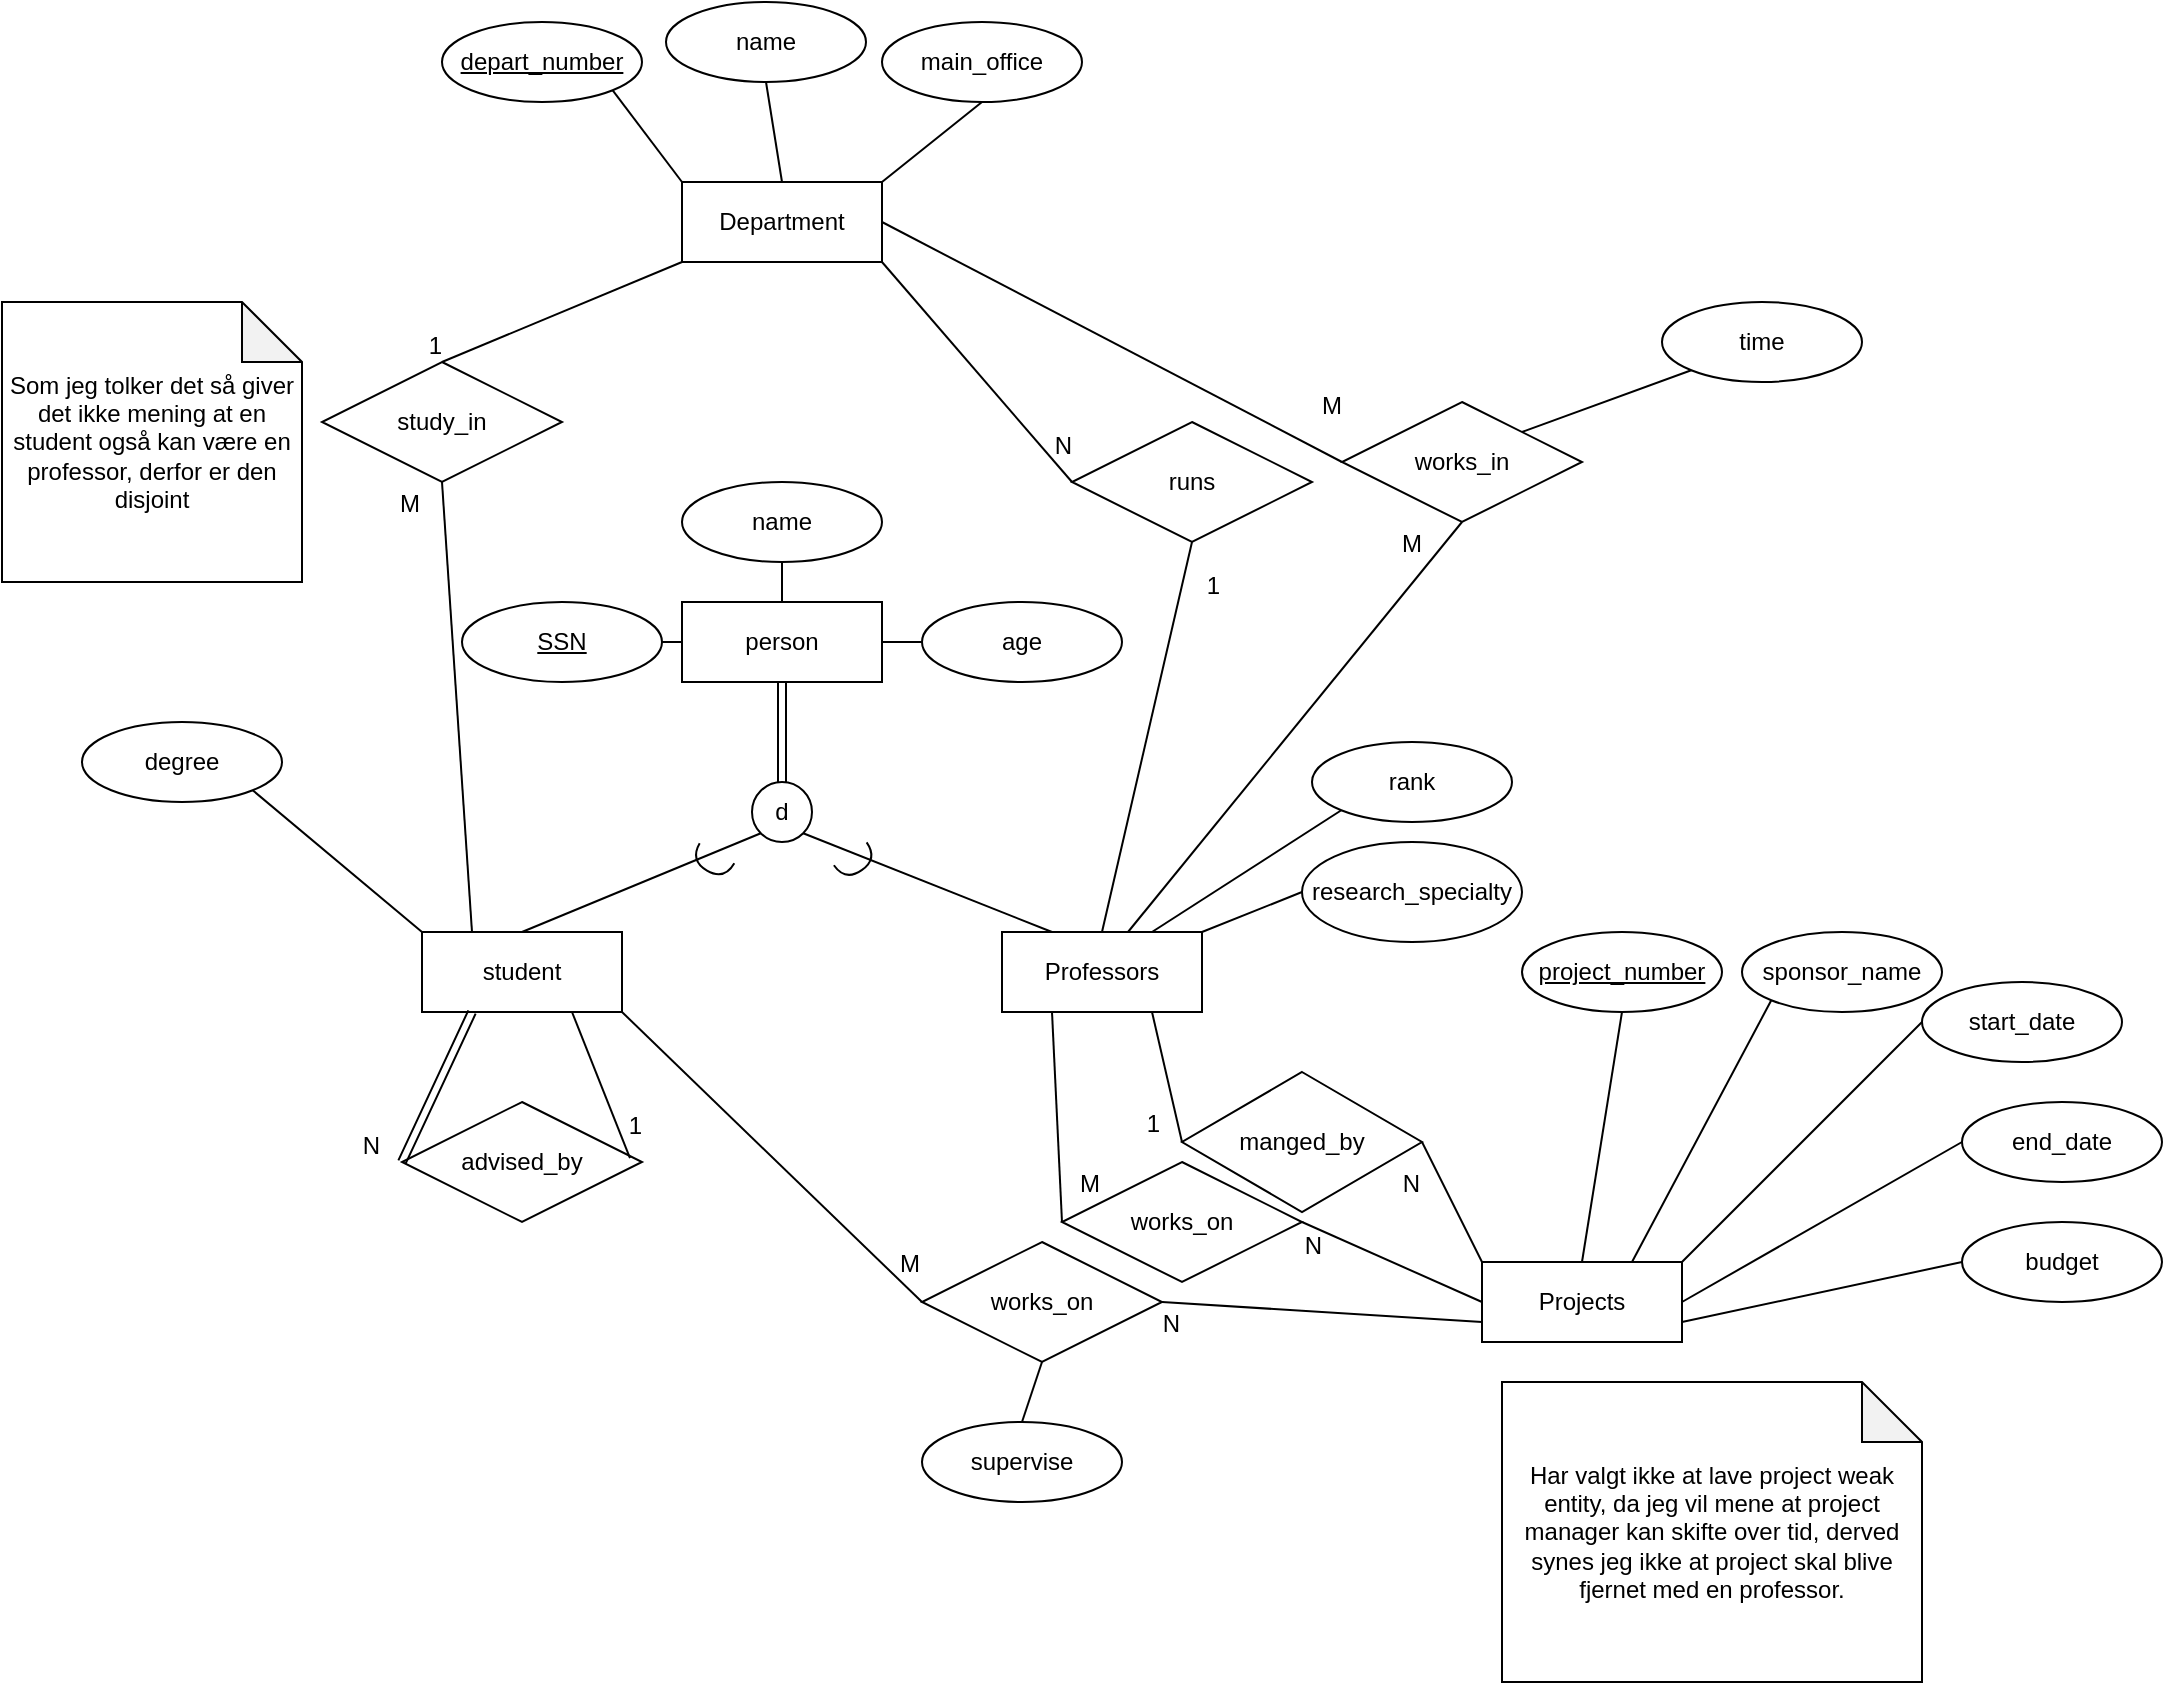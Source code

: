 <mxfile version="14.6.13" type="device"><diagram id="WeHxyg2TFQhjZ8YSKzwr" name="Side-1"><mxGraphModel dx="1527" dy="1982" grid="1" gridSize="10" guides="1" tooltips="1" connect="1" arrows="1" fold="1" page="1" pageScale="1" pageWidth="827" pageHeight="1169" math="0" shadow="0"><root><mxCell id="0"/><mxCell id="1" parent="0"/><mxCell id="PWp5WpvIh0rOCQLWlAH9-1" value="Professors" style="whiteSpace=wrap;html=1;align=center;" vertex="1" parent="1"><mxGeometry x="170" y="165" width="100" height="40" as="geometry"/></mxCell><mxCell id="PWp5WpvIh0rOCQLWlAH9-2" value="Projects" style="whiteSpace=wrap;html=1;align=center;" vertex="1" parent="1"><mxGeometry x="410" y="330" width="100" height="40" as="geometry"/></mxCell><mxCell id="PWp5WpvIh0rOCQLWlAH9-8" value="SSN" style="ellipse;whiteSpace=wrap;html=1;align=center;fontStyle=4;" vertex="1" parent="1"><mxGeometry x="-100" width="100" height="40" as="geometry"/></mxCell><mxCell id="PWp5WpvIh0rOCQLWlAH9-10" value="name" style="ellipse;whiteSpace=wrap;html=1;align=center;" vertex="1" parent="1"><mxGeometry x="10" y="-60" width="100" height="40" as="geometry"/></mxCell><mxCell id="PWp5WpvIh0rOCQLWlAH9-11" value="age" style="ellipse;whiteSpace=wrap;html=1;align=center;" vertex="1" parent="1"><mxGeometry x="130" width="100" height="40" as="geometry"/></mxCell><mxCell id="PWp5WpvIh0rOCQLWlAH9-12" value="rank" style="ellipse;whiteSpace=wrap;html=1;align=center;" vertex="1" parent="1"><mxGeometry x="325" y="70" width="100" height="40" as="geometry"/></mxCell><mxCell id="PWp5WpvIh0rOCQLWlAH9-13" value="project_number" style="ellipse;whiteSpace=wrap;html=1;align=center;fontStyle=4;" vertex="1" parent="1"><mxGeometry x="430" y="165" width="100" height="40" as="geometry"/></mxCell><mxCell id="PWp5WpvIh0rOCQLWlAH9-14" value="sponsor_name" style="ellipse;whiteSpace=wrap;html=1;align=center;" vertex="1" parent="1"><mxGeometry x="540" y="165" width="100" height="40" as="geometry"/></mxCell><mxCell id="PWp5WpvIh0rOCQLWlAH9-15" value="start_date" style="ellipse;whiteSpace=wrap;html=1;align=center;" vertex="1" parent="1"><mxGeometry x="630" y="190" width="100" height="40" as="geometry"/></mxCell><mxCell id="PWp5WpvIh0rOCQLWlAH9-16" value="end_date" style="ellipse;whiteSpace=wrap;html=1;align=center;" vertex="1" parent="1"><mxGeometry x="650" y="250" width="100" height="40" as="geometry"/></mxCell><mxCell id="PWp5WpvIh0rOCQLWlAH9-17" value="budget" style="ellipse;whiteSpace=wrap;html=1;align=center;" vertex="1" parent="1"><mxGeometry x="650" y="310" width="100" height="40" as="geometry"/></mxCell><mxCell id="PWp5WpvIh0rOCQLWlAH9-18" value="research_specialty" style="ellipse;whiteSpace=wrap;html=1;align=center;" vertex="1" parent="1"><mxGeometry x="320" y="120" width="110" height="50" as="geometry"/></mxCell><mxCell id="PWp5WpvIh0rOCQLWlAH9-19" value="" style="endArrow=none;html=1;entryX=0;entryY=0.5;entryDx=0;entryDy=0;exitX=1;exitY=0;exitDx=0;exitDy=0;" edge="1" parent="1" source="PWp5WpvIh0rOCQLWlAH9-1" target="PWp5WpvIh0rOCQLWlAH9-18"><mxGeometry width="50" height="50" relative="1" as="geometry"><mxPoint x="200" y="440" as="sourcePoint"/><mxPoint x="250" y="390" as="targetPoint"/></mxGeometry></mxCell><mxCell id="PWp5WpvIh0rOCQLWlAH9-20" value="" style="endArrow=none;html=1;exitX=0;exitY=1;exitDx=0;exitDy=0;entryX=0.75;entryY=0;entryDx=0;entryDy=0;" edge="1" parent="1" source="PWp5WpvIh0rOCQLWlAH9-12" target="PWp5WpvIh0rOCQLWlAH9-1"><mxGeometry width="50" height="50" relative="1" as="geometry"><mxPoint x="200" y="440" as="sourcePoint"/><mxPoint x="250" y="390" as="targetPoint"/></mxGeometry></mxCell><mxCell id="PWp5WpvIh0rOCQLWlAH9-21" value="" style="endArrow=none;html=1;exitX=0;exitY=0.5;exitDx=0;exitDy=0;entryX=1;entryY=0.5;entryDx=0;entryDy=0;" edge="1" parent="1" source="PWp5WpvIh0rOCQLWlAH9-11" target="PWp5WpvIh0rOCQLWlAH9-29"><mxGeometry width="50" height="50" relative="1" as="geometry"><mxPoint x="200" y="510" as="sourcePoint"/><mxPoint x="250" y="460" as="targetPoint"/></mxGeometry></mxCell><mxCell id="PWp5WpvIh0rOCQLWlAH9-22" value="" style="endArrow=none;html=1;exitX=0.5;exitY=1;exitDx=0;exitDy=0;entryX=0.5;entryY=0;entryDx=0;entryDy=0;" edge="1" parent="1" source="PWp5WpvIh0rOCQLWlAH9-10" target="PWp5WpvIh0rOCQLWlAH9-29"><mxGeometry width="50" height="50" relative="1" as="geometry"><mxPoint x="200" y="510" as="sourcePoint"/><mxPoint x="250" y="460" as="targetPoint"/></mxGeometry></mxCell><mxCell id="PWp5WpvIh0rOCQLWlAH9-23" value="" style="endArrow=none;html=1;entryX=0;entryY=0.5;entryDx=0;entryDy=0;" edge="1" parent="1" target="PWp5WpvIh0rOCQLWlAH9-29"><mxGeometry width="50" height="50" relative="1" as="geometry"><mxPoint y="20" as="sourcePoint"/><mxPoint x="250" y="460" as="targetPoint"/></mxGeometry></mxCell><mxCell id="PWp5WpvIh0rOCQLWlAH9-24" value="" style="endArrow=none;html=1;entryX=0;entryY=0.5;entryDx=0;entryDy=0;exitX=1;exitY=0.75;exitDx=0;exitDy=0;" edge="1" parent="1" source="PWp5WpvIh0rOCQLWlAH9-2" target="PWp5WpvIh0rOCQLWlAH9-17"><mxGeometry width="50" height="50" relative="1" as="geometry"><mxPoint x="480" y="440" as="sourcePoint"/><mxPoint x="530" y="390" as="targetPoint"/></mxGeometry></mxCell><mxCell id="PWp5WpvIh0rOCQLWlAH9-25" value="" style="endArrow=none;html=1;entryX=0;entryY=0.5;entryDx=0;entryDy=0;exitX=1;exitY=0.5;exitDx=0;exitDy=0;" edge="1" parent="1" source="PWp5WpvIh0rOCQLWlAH9-2" target="PWp5WpvIh0rOCQLWlAH9-16"><mxGeometry width="50" height="50" relative="1" as="geometry"><mxPoint x="480" y="440" as="sourcePoint"/><mxPoint x="530" y="390" as="targetPoint"/></mxGeometry></mxCell><mxCell id="PWp5WpvIh0rOCQLWlAH9-26" value="" style="endArrow=none;html=1;entryX=0;entryY=0.5;entryDx=0;entryDy=0;exitX=1;exitY=0;exitDx=0;exitDy=0;" edge="1" parent="1" source="PWp5WpvIh0rOCQLWlAH9-2" target="PWp5WpvIh0rOCQLWlAH9-15"><mxGeometry width="50" height="50" relative="1" as="geometry"><mxPoint x="480" y="440" as="sourcePoint"/><mxPoint x="530" y="390" as="targetPoint"/></mxGeometry></mxCell><mxCell id="PWp5WpvIh0rOCQLWlAH9-27" value="" style="endArrow=none;html=1;entryX=0;entryY=1;entryDx=0;entryDy=0;exitX=0.75;exitY=0;exitDx=0;exitDy=0;" edge="1" parent="1" source="PWp5WpvIh0rOCQLWlAH9-2" target="PWp5WpvIh0rOCQLWlAH9-14"><mxGeometry width="50" height="50" relative="1" as="geometry"><mxPoint x="480" y="440" as="sourcePoint"/><mxPoint x="530" y="390" as="targetPoint"/></mxGeometry></mxCell><mxCell id="PWp5WpvIh0rOCQLWlAH9-28" value="" style="endArrow=none;html=1;entryX=0.5;entryY=1;entryDx=0;entryDy=0;exitX=0.5;exitY=0;exitDx=0;exitDy=0;" edge="1" parent="1" source="PWp5WpvIh0rOCQLWlAH9-2" target="PWp5WpvIh0rOCQLWlAH9-13"><mxGeometry width="50" height="50" relative="1" as="geometry"><mxPoint x="480" y="440" as="sourcePoint"/><mxPoint x="530" y="390" as="targetPoint"/></mxGeometry></mxCell><mxCell id="PWp5WpvIh0rOCQLWlAH9-29" value="person" style="whiteSpace=wrap;html=1;align=center;" vertex="1" parent="1"><mxGeometry x="10" width="100" height="40" as="geometry"/></mxCell><mxCell id="PWp5WpvIh0rOCQLWlAH9-30" value="d" style="ellipse;whiteSpace=wrap;html=1;aspect=fixed;" vertex="1" parent="1"><mxGeometry x="45" y="90" width="30" height="30" as="geometry"/></mxCell><mxCell id="PWp5WpvIh0rOCQLWlAH9-31" value="Som jeg tolker det så giver det ikke mening at en student også kan være en professor, derfor er den disjoint" style="shape=note;whiteSpace=wrap;html=1;backgroundOutline=1;darkOpacity=0.05;" vertex="1" parent="1"><mxGeometry x="-330" y="-150" width="150" height="140" as="geometry"/></mxCell><mxCell id="PWp5WpvIh0rOCQLWlAH9-32" value="student" style="whiteSpace=wrap;html=1;align=center;" vertex="1" parent="1"><mxGeometry x="-120" y="165" width="100" height="40" as="geometry"/></mxCell><mxCell id="PWp5WpvIh0rOCQLWlAH9-33" value="" style="endArrow=none;html=1;exitX=0.5;exitY=0;exitDx=0;exitDy=0;entryX=0;entryY=1;entryDx=0;entryDy=0;" edge="1" parent="1" source="PWp5WpvIh0rOCQLWlAH9-32" target="PWp5WpvIh0rOCQLWlAH9-30"><mxGeometry width="50" height="50" relative="1" as="geometry"><mxPoint x="40" y="190" as="sourcePoint"/><mxPoint x="90" y="140" as="targetPoint"/></mxGeometry></mxCell><mxCell id="PWp5WpvIh0rOCQLWlAH9-35" value="" style="endArrow=none;html=1;exitX=0.25;exitY=0;exitDx=0;exitDy=0;entryX=1;entryY=1;entryDx=0;entryDy=0;" edge="1" parent="1" source="PWp5WpvIh0rOCQLWlAH9-1" target="PWp5WpvIh0rOCQLWlAH9-30"><mxGeometry width="50" height="50" relative="1" as="geometry"><mxPoint x="-60" y="175" as="sourcePoint"/><mxPoint x="59.393" y="55.607" as="targetPoint"/></mxGeometry></mxCell><mxCell id="PWp5WpvIh0rOCQLWlAH9-36" value="" style="shape=link;html=1;rounded=0;exitX=0.5;exitY=1;exitDx=0;exitDy=0;entryX=0.5;entryY=0;entryDx=0;entryDy=0;" edge="1" parent="1" source="PWp5WpvIh0rOCQLWlAH9-29" target="PWp5WpvIh0rOCQLWlAH9-30"><mxGeometry relative="1" as="geometry"><mxPoint x="-10" y="230" as="sourcePoint"/><mxPoint x="150" y="230" as="targetPoint"/></mxGeometry></mxCell><mxCell id="PWp5WpvIh0rOCQLWlAH9-38" value="" style="shape=requiredInterface;html=1;verticalLabelPosition=bottom;rotation=55;" vertex="1" parent="1"><mxGeometry x="92" y="120" width="10" height="20" as="geometry"/></mxCell><mxCell id="PWp5WpvIh0rOCQLWlAH9-39" value="" style="shape=requiredInterface;html=1;verticalLabelPosition=bottom;rotation=120;" vertex="1" parent="1"><mxGeometry x="20" y="120" width="10" height="20" as="geometry"/></mxCell><mxCell id="PWp5WpvIh0rOCQLWlAH9-41" value="degree" style="ellipse;whiteSpace=wrap;html=1;align=center;" vertex="1" parent="1"><mxGeometry x="-290" y="60" width="100" height="40" as="geometry"/></mxCell><mxCell id="PWp5WpvIh0rOCQLWlAH9-42" value="" style="endArrow=none;html=1;exitX=1;exitY=1;exitDx=0;exitDy=0;entryX=0;entryY=0;entryDx=0;entryDy=0;" edge="1" parent="1" source="PWp5WpvIh0rOCQLWlAH9-41" target="PWp5WpvIh0rOCQLWlAH9-32"><mxGeometry width="50" height="50" relative="1" as="geometry"><mxPoint x="40" y="190" as="sourcePoint"/><mxPoint x="90" y="140" as="targetPoint"/></mxGeometry></mxCell><mxCell id="PWp5WpvIh0rOCQLWlAH9-43" value="manged_by" style="shape=rhombus;perimeter=rhombusPerimeter;whiteSpace=wrap;html=1;align=center;" vertex="1" parent="1"><mxGeometry x="260" y="235" width="120" height="70" as="geometry"/></mxCell><mxCell id="PWp5WpvIh0rOCQLWlAH9-44" value="" style="endArrow=none;html=1;rounded=0;exitX=0.75;exitY=1;exitDx=0;exitDy=0;entryX=0;entryY=0.5;entryDx=0;entryDy=0;" edge="1" parent="1" source="PWp5WpvIh0rOCQLWlAH9-1" target="PWp5WpvIh0rOCQLWlAH9-43"><mxGeometry relative="1" as="geometry"><mxPoint x="260" y="260" as="sourcePoint"/><mxPoint x="420" y="260" as="targetPoint"/></mxGeometry></mxCell><mxCell id="PWp5WpvIh0rOCQLWlAH9-45" value="1" style="resizable=0;html=1;align=right;verticalAlign=bottom;" connectable="0" vertex="1" parent="PWp5WpvIh0rOCQLWlAH9-44"><mxGeometry x="1" relative="1" as="geometry"><mxPoint x="-10" as="offset"/></mxGeometry></mxCell><mxCell id="PWp5WpvIh0rOCQLWlAH9-46" value="" style="endArrow=none;html=1;rounded=0;exitX=1;exitY=0.5;exitDx=0;exitDy=0;entryX=0;entryY=0;entryDx=0;entryDy=0;" edge="1" parent="1" source="PWp5WpvIh0rOCQLWlAH9-43" target="PWp5WpvIh0rOCQLWlAH9-2"><mxGeometry relative="1" as="geometry"><mxPoint x="260" y="260" as="sourcePoint"/><mxPoint x="420" y="260" as="targetPoint"/></mxGeometry></mxCell><mxCell id="PWp5WpvIh0rOCQLWlAH9-47" value="N" style="resizable=0;html=1;align=right;verticalAlign=bottom;" connectable="0" vertex="1" parent="PWp5WpvIh0rOCQLWlAH9-46"><mxGeometry x="1" relative="1" as="geometry"><mxPoint x="-30" y="-30" as="offset"/></mxGeometry></mxCell><mxCell id="PWp5WpvIh0rOCQLWlAH9-48" value="works_on" style="shape=rhombus;perimeter=rhombusPerimeter;whiteSpace=wrap;html=1;align=center;" vertex="1" parent="1"><mxGeometry x="200" y="280" width="120" height="60" as="geometry"/></mxCell><mxCell id="PWp5WpvIh0rOCQLWlAH9-49" value="" style="endArrow=none;html=1;rounded=0;exitX=0.25;exitY=1;exitDx=0;exitDy=0;entryX=0;entryY=0.5;entryDx=0;entryDy=0;" edge="1" parent="1" source="PWp5WpvIh0rOCQLWlAH9-1" target="PWp5WpvIh0rOCQLWlAH9-48"><mxGeometry relative="1" as="geometry"><mxPoint x="230" y="260" as="sourcePoint"/><mxPoint x="390" y="260" as="targetPoint"/></mxGeometry></mxCell><mxCell id="PWp5WpvIh0rOCQLWlAH9-50" value="M" style="resizable=0;html=1;align=right;verticalAlign=bottom;" connectable="0" vertex="1" parent="PWp5WpvIh0rOCQLWlAH9-49"><mxGeometry x="1" relative="1" as="geometry"><mxPoint x="20" y="-10" as="offset"/></mxGeometry></mxCell><mxCell id="PWp5WpvIh0rOCQLWlAH9-51" value="" style="endArrow=none;html=1;rounded=0;exitX=1;exitY=0.5;exitDx=0;exitDy=0;entryX=0;entryY=0.5;entryDx=0;entryDy=0;" edge="1" parent="1" source="PWp5WpvIh0rOCQLWlAH9-48" target="PWp5WpvIh0rOCQLWlAH9-2"><mxGeometry relative="1" as="geometry"><mxPoint x="205" y="215" as="sourcePoint"/><mxPoint x="210" y="320" as="targetPoint"/></mxGeometry></mxCell><mxCell id="PWp5WpvIh0rOCQLWlAH9-52" value="N" style="resizable=0;html=1;align=right;verticalAlign=bottom;" connectable="0" vertex="1" parent="PWp5WpvIh0rOCQLWlAH9-51"><mxGeometry x="1" relative="1" as="geometry"><mxPoint x="-80" y="-20" as="offset"/></mxGeometry></mxCell><mxCell id="PWp5WpvIh0rOCQLWlAH9-53" value="works_on" style="shape=rhombus;perimeter=rhombusPerimeter;whiteSpace=wrap;html=1;align=center;" vertex="1" parent="1"><mxGeometry x="130" y="320" width="120" height="60" as="geometry"/></mxCell><mxCell id="PWp5WpvIh0rOCQLWlAH9-54" value="" style="endArrow=none;html=1;rounded=0;exitX=1;exitY=1;exitDx=0;exitDy=0;entryX=0;entryY=0.5;entryDx=0;entryDy=0;" edge="1" parent="1" source="PWp5WpvIh0rOCQLWlAH9-32" target="PWp5WpvIh0rOCQLWlAH9-53"><mxGeometry relative="1" as="geometry"><mxPoint x="60" y="260" as="sourcePoint"/><mxPoint x="220" y="260" as="targetPoint"/></mxGeometry></mxCell><mxCell id="PWp5WpvIh0rOCQLWlAH9-55" value="M" style="resizable=0;html=1;align=right;verticalAlign=bottom;" connectable="0" vertex="1" parent="PWp5WpvIh0rOCQLWlAH9-54"><mxGeometry x="1" relative="1" as="geometry"><mxPoint y="-10" as="offset"/></mxGeometry></mxCell><mxCell id="PWp5WpvIh0rOCQLWlAH9-56" value="" style="endArrow=none;html=1;rounded=0;entryX=1;entryY=0.5;entryDx=0;entryDy=0;exitX=0;exitY=0.75;exitDx=0;exitDy=0;" edge="1" parent="1" source="PWp5WpvIh0rOCQLWlAH9-2" target="PWp5WpvIh0rOCQLWlAH9-53"><mxGeometry relative="1" as="geometry"><mxPoint x="60" y="260" as="sourcePoint"/><mxPoint x="220" y="260" as="targetPoint"/></mxGeometry></mxCell><mxCell id="PWp5WpvIh0rOCQLWlAH9-57" value="N" style="resizable=0;html=1;align=right;verticalAlign=bottom;" connectable="0" vertex="1" parent="PWp5WpvIh0rOCQLWlAH9-56"><mxGeometry x="1" relative="1" as="geometry"><mxPoint x="10" y="20" as="offset"/></mxGeometry></mxCell><mxCell id="PWp5WpvIh0rOCQLWlAH9-58" value="supervise" style="ellipse;whiteSpace=wrap;html=1;align=center;" vertex="1" parent="1"><mxGeometry x="130" y="410" width="100" height="40" as="geometry"/></mxCell><mxCell id="PWp5WpvIh0rOCQLWlAH9-59" value="" style="endArrow=none;html=1;exitX=0.5;exitY=0;exitDx=0;exitDy=0;entryX=0.5;entryY=1;entryDx=0;entryDy=0;" edge="1" parent="1" source="PWp5WpvIh0rOCQLWlAH9-58" target="PWp5WpvIh0rOCQLWlAH9-53"><mxGeometry width="50" height="50" relative="1" as="geometry"><mxPoint x="110" y="290" as="sourcePoint"/><mxPoint x="160" y="240" as="targetPoint"/></mxGeometry></mxCell><mxCell id="PWp5WpvIh0rOCQLWlAH9-61" value="Department" style="whiteSpace=wrap;html=1;align=center;" vertex="1" parent="1"><mxGeometry x="10" y="-210" width="100" height="40" as="geometry"/></mxCell><mxCell id="PWp5WpvIh0rOCQLWlAH9-62" value="" style="endArrow=none;html=1;entryX=0.5;entryY=1;entryDx=0;entryDy=0;exitX=0.5;exitY=0;exitDx=0;exitDy=0;" edge="1" parent="1" source="PWp5WpvIh0rOCQLWlAH9-61" target="PWp5WpvIh0rOCQLWlAH9-67"><mxGeometry width="50" height="50" relative="1" as="geometry"><mxPoint x="70" y="-120" as="sourcePoint"/><mxPoint x="230" y="-90" as="targetPoint"/></mxGeometry></mxCell><mxCell id="PWp5WpvIh0rOCQLWlAH9-63" value="" style="endArrow=none;html=1;entryX=1;entryY=0;entryDx=0;entryDy=0;exitX=0.5;exitY=1;exitDx=0;exitDy=0;" edge="1" parent="1" source="PWp5WpvIh0rOCQLWlAH9-68" target="PWp5WpvIh0rOCQLWlAH9-61"><mxGeometry width="50" height="50" relative="1" as="geometry"><mxPoint x="180" y="-220" as="sourcePoint"/><mxPoint x="190" y="-140" as="targetPoint"/></mxGeometry></mxCell><mxCell id="PWp5WpvIh0rOCQLWlAH9-64" value="" style="endArrow=none;html=1;exitX=1;exitY=1;exitDx=0;exitDy=0;entryX=0;entryY=0;entryDx=0;entryDy=0;" edge="1" parent="1" source="PWp5WpvIh0rOCQLWlAH9-66" target="PWp5WpvIh0rOCQLWlAH9-61"><mxGeometry width="50" height="50" relative="1" as="geometry"><mxPoint x="-20" y="-140" as="sourcePoint"/><mxPoint x="20" y="-130" as="targetPoint"/></mxGeometry></mxCell><mxCell id="PWp5WpvIh0rOCQLWlAH9-65" value="Har valgt ikke at lave project weak entity, da jeg vil mene at project manager kan skifte over tid, derved synes jeg ikke at project skal blive fjernet med en professor." style="shape=note;whiteSpace=wrap;html=1;backgroundOutline=1;darkOpacity=0.05;" vertex="1" parent="1"><mxGeometry x="420" y="390" width="210" height="150" as="geometry"/></mxCell><mxCell id="PWp5WpvIh0rOCQLWlAH9-66" value="depart_number" style="ellipse;whiteSpace=wrap;html=1;align=center;fontStyle=4;" vertex="1" parent="1"><mxGeometry x="-110" y="-290" width="100" height="40" as="geometry"/></mxCell><mxCell id="PWp5WpvIh0rOCQLWlAH9-67" value="name" style="ellipse;whiteSpace=wrap;html=1;align=center;" vertex="1" parent="1"><mxGeometry x="2" y="-300" width="100" height="40" as="geometry"/></mxCell><mxCell id="PWp5WpvIh0rOCQLWlAH9-68" value="main_office" style="ellipse;whiteSpace=wrap;html=1;align=center;" vertex="1" parent="1"><mxGeometry x="110" y="-290" width="100" height="40" as="geometry"/></mxCell><mxCell id="PWp5WpvIh0rOCQLWlAH9-69" value="runs" style="shape=rhombus;perimeter=rhombusPerimeter;whiteSpace=wrap;html=1;align=center;" vertex="1" parent="1"><mxGeometry x="205" y="-90" width="120" height="60" as="geometry"/></mxCell><mxCell id="PWp5WpvIh0rOCQLWlAH9-70" value="" style="endArrow=none;html=1;rounded=0;exitX=1;exitY=1;exitDx=0;exitDy=0;entryX=0;entryY=0.5;entryDx=0;entryDy=0;" edge="1" parent="1" source="PWp5WpvIh0rOCQLWlAH9-61" target="PWp5WpvIh0rOCQLWlAH9-69"><mxGeometry relative="1" as="geometry"><mxPoint x="120" y="-130" as="sourcePoint"/><mxPoint x="170" y="-80" as="targetPoint"/></mxGeometry></mxCell><mxCell id="PWp5WpvIh0rOCQLWlAH9-71" value="N" style="resizable=0;html=1;align=right;verticalAlign=bottom;" connectable="0" vertex="1" parent="PWp5WpvIh0rOCQLWlAH9-70"><mxGeometry x="1" relative="1" as="geometry"><mxPoint y="-10" as="offset"/></mxGeometry></mxCell><mxCell id="PWp5WpvIh0rOCQLWlAH9-72" value="" style="endArrow=none;html=1;rounded=0;entryX=0.5;entryY=1;entryDx=0;entryDy=0;exitX=0.5;exitY=0;exitDx=0;exitDy=0;" edge="1" parent="1" source="PWp5WpvIh0rOCQLWlAH9-1" target="PWp5WpvIh0rOCQLWlAH9-69"><mxGeometry relative="1" as="geometry"><mxPoint x="10" y="-80" as="sourcePoint"/><mxPoint x="170" y="-80" as="targetPoint"/></mxGeometry></mxCell><mxCell id="PWp5WpvIh0rOCQLWlAH9-73" value="1" style="resizable=0;html=1;align=right;verticalAlign=bottom;" connectable="0" vertex="1" parent="PWp5WpvIh0rOCQLWlAH9-72"><mxGeometry x="1" relative="1" as="geometry"><mxPoint x="15" y="30" as="offset"/></mxGeometry></mxCell><mxCell id="PWp5WpvIh0rOCQLWlAH9-74" value="works_in" style="shape=rhombus;perimeter=rhombusPerimeter;whiteSpace=wrap;html=1;align=center;" vertex="1" parent="1"><mxGeometry x="340" y="-100" width="120" height="60" as="geometry"/></mxCell><mxCell id="PWp5WpvIh0rOCQLWlAH9-75" value="" style="endArrow=none;html=1;rounded=0;exitX=0.63;exitY=0;exitDx=0;exitDy=0;exitPerimeter=0;entryX=0.5;entryY=1;entryDx=0;entryDy=0;" edge="1" parent="1" source="PWp5WpvIh0rOCQLWlAH9-1" target="PWp5WpvIh0rOCQLWlAH9-74"><mxGeometry relative="1" as="geometry"><mxPoint x="220" y="-80" as="sourcePoint"/><mxPoint x="380" y="-80" as="targetPoint"/></mxGeometry></mxCell><mxCell id="PWp5WpvIh0rOCQLWlAH9-76" value="M" style="resizable=0;html=1;align=right;verticalAlign=bottom;" connectable="0" vertex="1" parent="PWp5WpvIh0rOCQLWlAH9-75"><mxGeometry x="1" relative="1" as="geometry"><mxPoint x="-20" y="20" as="offset"/></mxGeometry></mxCell><mxCell id="PWp5WpvIh0rOCQLWlAH9-77" value="" style="endArrow=none;html=1;rounded=0;exitX=1;exitY=0.5;exitDx=0;exitDy=0;" edge="1" parent="1" source="PWp5WpvIh0rOCQLWlAH9-61"><mxGeometry relative="1" as="geometry"><mxPoint x="243" y="175" as="sourcePoint"/><mxPoint x="340" y="-70" as="targetPoint"/></mxGeometry></mxCell><mxCell id="PWp5WpvIh0rOCQLWlAH9-78" value="M" style="resizable=0;html=1;align=right;verticalAlign=bottom;" connectable="0" vertex="1" parent="PWp5WpvIh0rOCQLWlAH9-77"><mxGeometry x="1" relative="1" as="geometry"><mxPoint y="-20" as="offset"/></mxGeometry></mxCell><mxCell id="PWp5WpvIh0rOCQLWlAH9-79" value="time" style="ellipse;whiteSpace=wrap;html=1;align=center;" vertex="1" parent="1"><mxGeometry x="500" y="-150" width="100" height="40" as="geometry"/></mxCell><mxCell id="PWp5WpvIh0rOCQLWlAH9-83" value="" style="endArrow=none;html=1;exitX=0;exitY=1;exitDx=0;exitDy=0;entryX=1;entryY=0;entryDx=0;entryDy=0;" edge="1" parent="1" source="PWp5WpvIh0rOCQLWlAH9-79" target="PWp5WpvIh0rOCQLWlAH9-74"><mxGeometry width="50" height="50" relative="1" as="geometry"><mxPoint x="280" y="-50" as="sourcePoint"/><mxPoint x="440" y="-140" as="targetPoint"/></mxGeometry></mxCell><mxCell id="PWp5WpvIh0rOCQLWlAH9-84" value="study_in" style="shape=rhombus;perimeter=rhombusPerimeter;whiteSpace=wrap;html=1;align=center;" vertex="1" parent="1"><mxGeometry x="-170" y="-120" width="120" height="60" as="geometry"/></mxCell><mxCell id="PWp5WpvIh0rOCQLWlAH9-85" value="" style="endArrow=none;html=1;rounded=0;exitX=0.25;exitY=0;exitDx=0;exitDy=0;entryX=0.5;entryY=1;entryDx=0;entryDy=0;" edge="1" parent="1" source="PWp5WpvIh0rOCQLWlAH9-32" target="PWp5WpvIh0rOCQLWlAH9-84"><mxGeometry relative="1" as="geometry"><mxPoint x="-150" y="20" as="sourcePoint"/><mxPoint x="-120" y="20" as="targetPoint"/></mxGeometry></mxCell><mxCell id="PWp5WpvIh0rOCQLWlAH9-86" value="M" style="resizable=0;html=1;align=right;verticalAlign=bottom;" connectable="0" vertex="1" parent="PWp5WpvIh0rOCQLWlAH9-85"><mxGeometry x="1" relative="1" as="geometry"><mxPoint x="-10" y="20" as="offset"/></mxGeometry></mxCell><mxCell id="PWp5WpvIh0rOCQLWlAH9-88" value="" style="endArrow=none;html=1;rounded=0;exitX=0;exitY=1;exitDx=0;exitDy=0;entryX=0.5;entryY=0;entryDx=0;entryDy=0;" edge="1" parent="1" source="PWp5WpvIh0rOCQLWlAH9-61" target="PWp5WpvIh0rOCQLWlAH9-84"><mxGeometry relative="1" as="geometry"><mxPoint x="-150" y="20" as="sourcePoint"/><mxPoint x="10" y="20" as="targetPoint"/></mxGeometry></mxCell><mxCell id="PWp5WpvIh0rOCQLWlAH9-89" value="1" style="resizable=0;html=1;align=right;verticalAlign=bottom;" connectable="0" vertex="1" parent="PWp5WpvIh0rOCQLWlAH9-88"><mxGeometry x="1" relative="1" as="geometry"><mxPoint as="offset"/></mxGeometry></mxCell><mxCell id="PWp5WpvIh0rOCQLWlAH9-90" value="advised_by" style="shape=rhombus;perimeter=rhombusPerimeter;whiteSpace=wrap;html=1;align=center;" vertex="1" parent="1"><mxGeometry x="-130" y="250" width="120" height="60" as="geometry"/></mxCell><mxCell id="PWp5WpvIh0rOCQLWlAH9-101" value="" style="shape=link;html=1;rounded=0;exitX=0.25;exitY=1;exitDx=0;exitDy=0;entryX=0;entryY=0.5;entryDx=0;entryDy=0;" edge="1" parent="1" source="PWp5WpvIh0rOCQLWlAH9-32" target="PWp5WpvIh0rOCQLWlAH9-90"><mxGeometry relative="1" as="geometry"><mxPoint x="-150" y="220" as="sourcePoint"/><mxPoint x="10" y="220" as="targetPoint"/></mxGeometry></mxCell><mxCell id="PWp5WpvIh0rOCQLWlAH9-102" value="N" style="resizable=0;html=1;align=right;verticalAlign=bottom;" connectable="0" vertex="1" parent="PWp5WpvIh0rOCQLWlAH9-101"><mxGeometry x="1" relative="1" as="geometry"><mxPoint x="-10" as="offset"/></mxGeometry></mxCell><mxCell id="PWp5WpvIh0rOCQLWlAH9-103" value="" style="endArrow=none;html=1;rounded=0;entryX=0.75;entryY=1;entryDx=0;entryDy=0;exitX=0.95;exitY=0.467;exitDx=0;exitDy=0;exitPerimeter=0;" edge="1" parent="1" source="PWp5WpvIh0rOCQLWlAH9-90" target="PWp5WpvIh0rOCQLWlAH9-32"><mxGeometry relative="1" as="geometry"><mxPoint x="-150" y="220" as="sourcePoint"/><mxPoint x="10" y="220" as="targetPoint"/></mxGeometry></mxCell><mxCell id="PWp5WpvIh0rOCQLWlAH9-104" value="1" style="resizable=0;html=1;align=right;verticalAlign=bottom;" connectable="0" vertex="1" parent="PWp5WpvIh0rOCQLWlAH9-103"><mxGeometry x="1" relative="1" as="geometry"><mxPoint x="35" y="65" as="offset"/></mxGeometry></mxCell></root></mxGraphModel></diagram></mxfile>